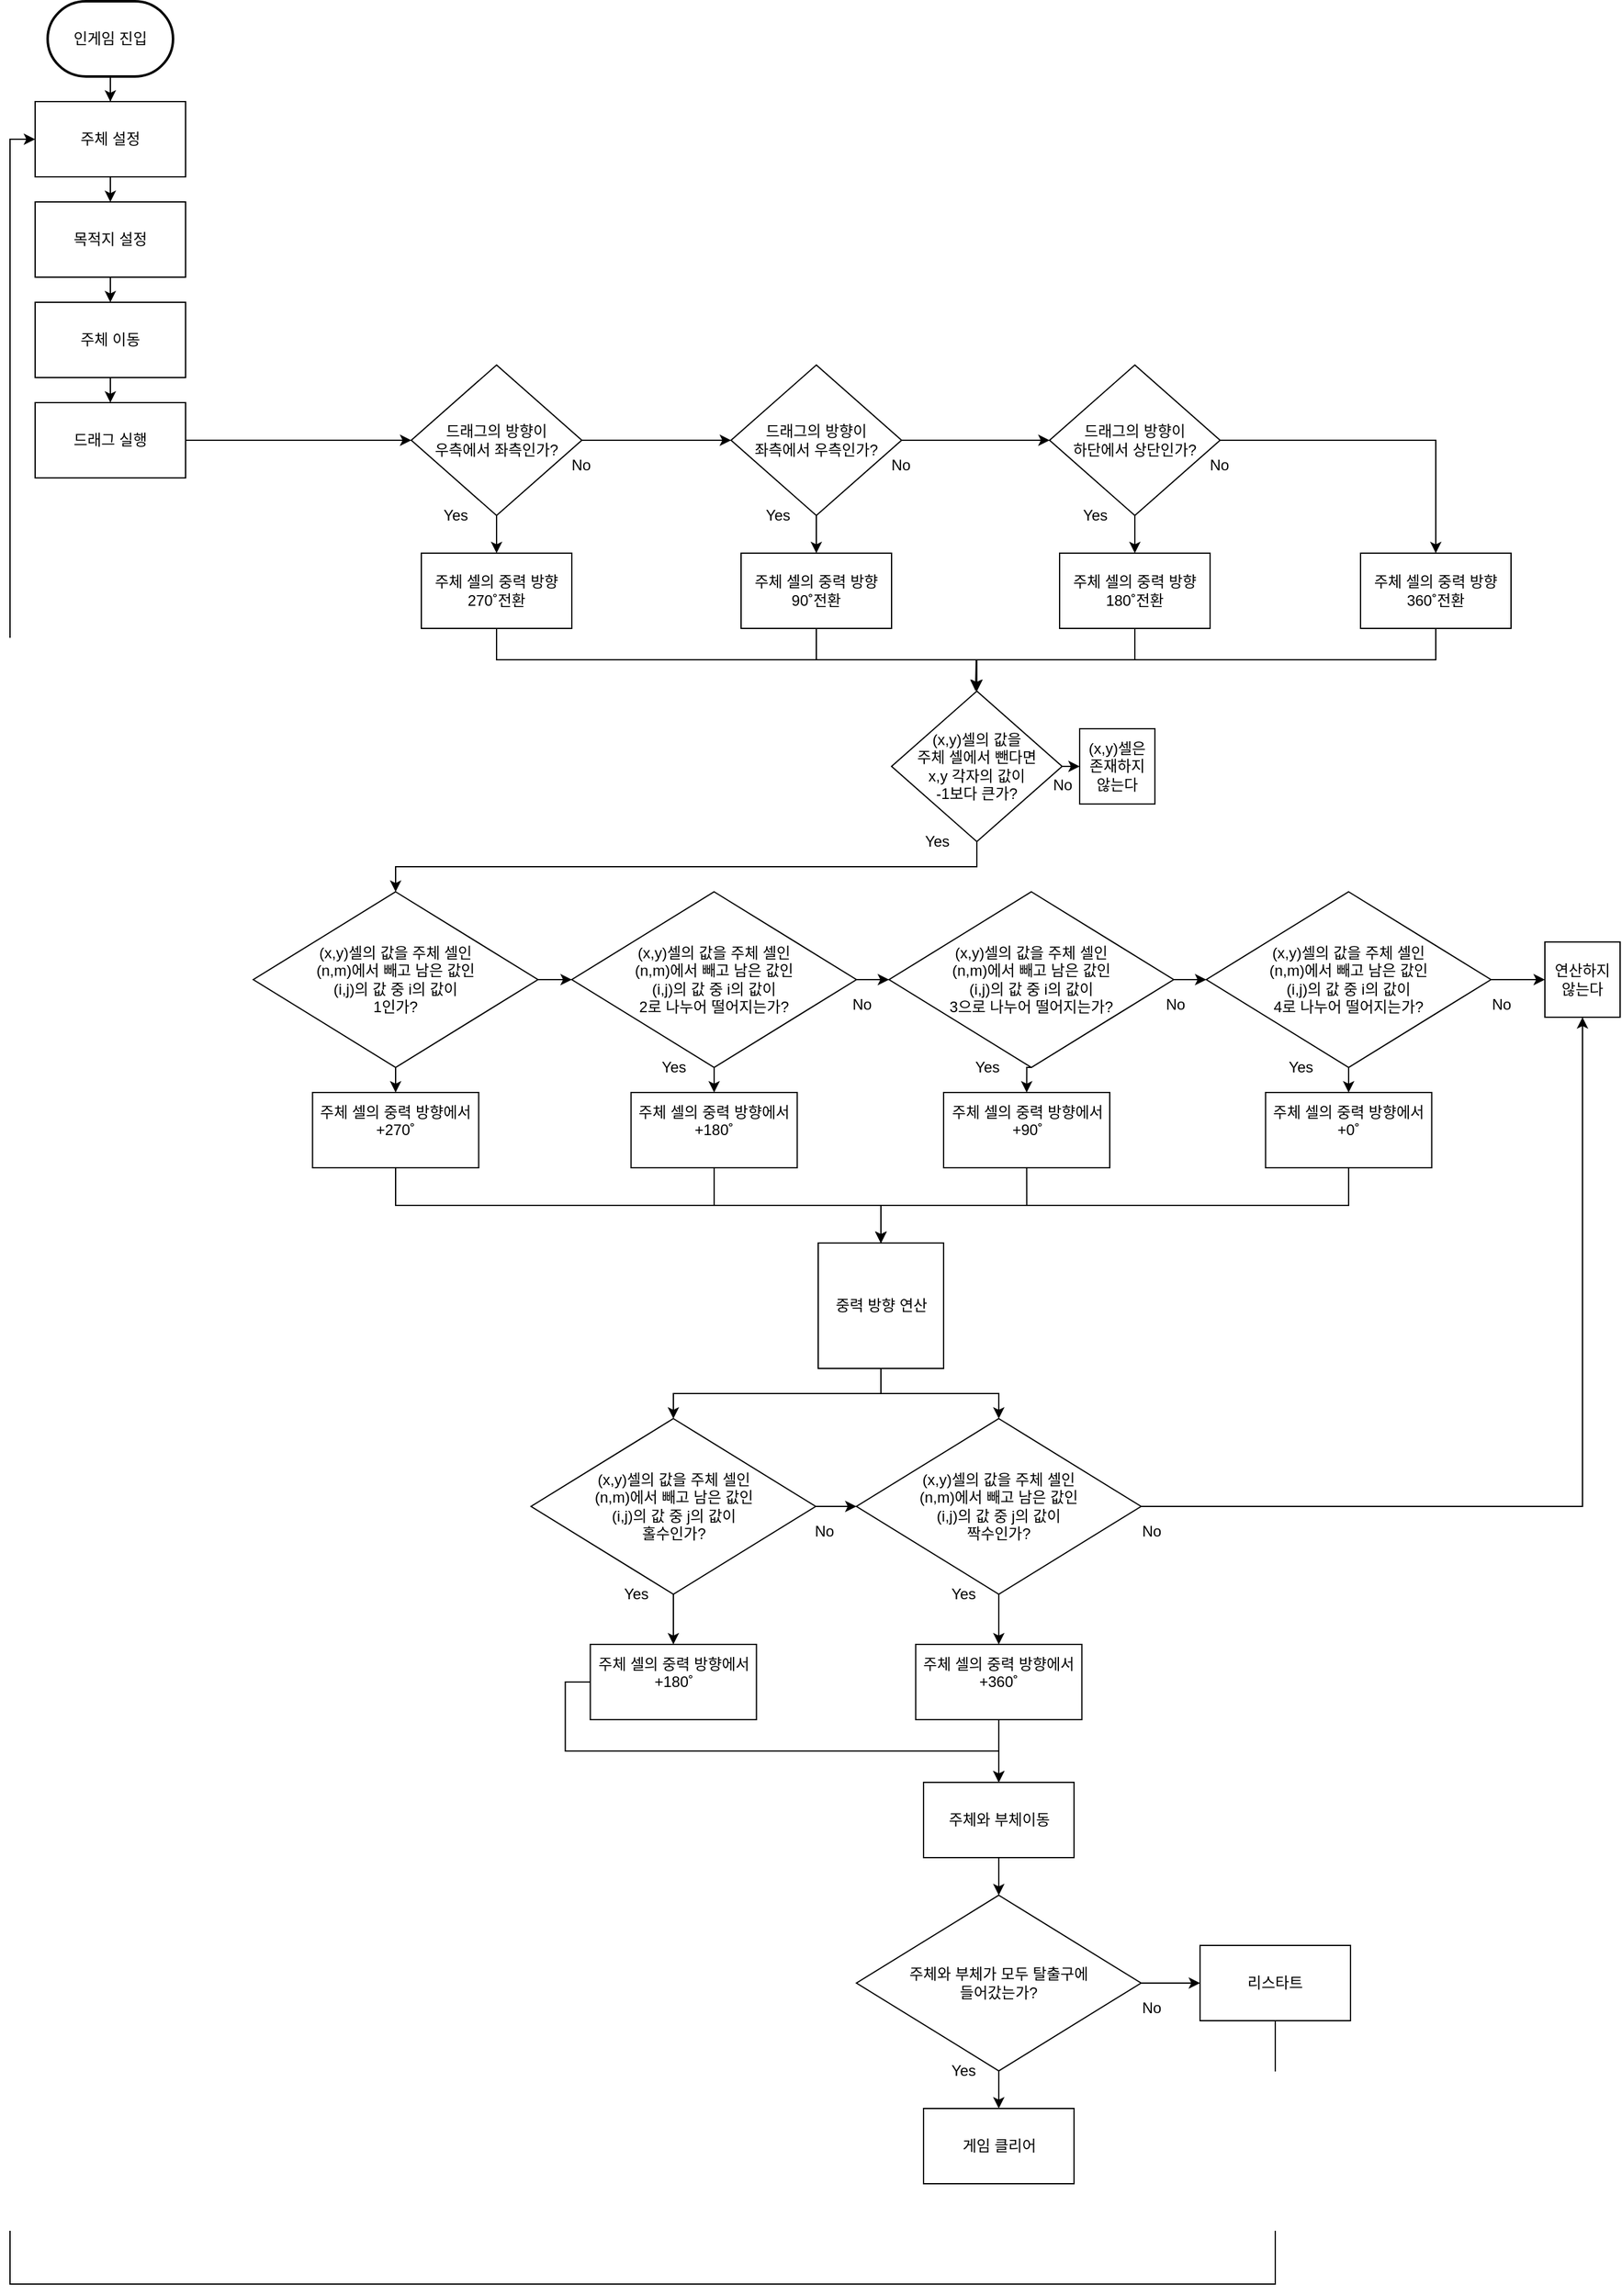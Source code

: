 <mxfile version="13.9.9" type="device"><diagram id="lHUpLX9DN48CDOm4U75H" name="페이지-1"><mxGraphModel dx="3611" dy="2860" grid="1" gridSize="10" guides="1" tooltips="1" connect="1" arrows="1" fold="1" page="1" pageScale="1" pageWidth="827" pageHeight="1169" math="0" shadow="0"><root><mxCell id="0"/><mxCell id="1" parent="0"/><mxCell id="qu03NSLnp60_5QazVlYa-13" style="edgeStyle=orthogonalEdgeStyle;rounded=0;orthogonalLoop=1;jettySize=auto;html=1;exitX=0.5;exitY=1;exitDx=0;exitDy=0;exitPerimeter=0;" edge="1" parent="1" source="qu03NSLnp60_5QazVlYa-1" target="qu03NSLnp60_5QazVlYa-7"><mxGeometry relative="1" as="geometry"/></mxCell><mxCell id="qu03NSLnp60_5QazVlYa-1" value="인게임 진입" style="strokeWidth=2;html=1;shape=mxgraph.flowchart.terminator;whiteSpace=wrap;" vertex="1" parent="1"><mxGeometry x="230" y="-20" width="100" height="60" as="geometry"/></mxCell><mxCell id="qu03NSLnp60_5QazVlYa-14" style="edgeStyle=orthogonalEdgeStyle;rounded=0;orthogonalLoop=1;jettySize=auto;html=1;exitX=1;exitY=0.5;exitDx=0;exitDy=0;entryX=0;entryY=0.5;entryDx=0;entryDy=0;" edge="1" parent="1" source="qu03NSLnp60_5QazVlYa-2" target="qu03NSLnp60_5QazVlYa-5"><mxGeometry relative="1" as="geometry"/></mxCell><mxCell id="qu03NSLnp60_5QazVlYa-2" value="드래그 실행" style="rounded=0;whiteSpace=wrap;html=1;" vertex="1" parent="1"><mxGeometry x="220" y="300" width="120" height="60" as="geometry"/></mxCell><mxCell id="qu03NSLnp60_5QazVlYa-41" style="edgeStyle=orthogonalEdgeStyle;rounded=0;orthogonalLoop=1;jettySize=auto;html=1;exitX=0.5;exitY=1;exitDx=0;exitDy=0;" edge="1" parent="1" source="qu03NSLnp60_5QazVlYa-4"><mxGeometry relative="1" as="geometry"><mxPoint x="970" y="530" as="targetPoint"/></mxGeometry></mxCell><mxCell id="qu03NSLnp60_5QazVlYa-4" value="주체 셀의 중력 방향 360˚전환" style="rounded=0;whiteSpace=wrap;html=1;" vertex="1" parent="1"><mxGeometry x="1277" y="420" width="120" height="60" as="geometry"/></mxCell><mxCell id="qu03NSLnp60_5QazVlYa-20" style="edgeStyle=orthogonalEdgeStyle;rounded=0;orthogonalLoop=1;jettySize=auto;html=1;entryX=0;entryY=0.5;entryDx=0;entryDy=0;" edge="1" parent="1" source="qu03NSLnp60_5QazVlYa-5" target="qu03NSLnp60_5QazVlYa-17"><mxGeometry relative="1" as="geometry"><mxPoint x="710.0" y="330.0" as="sourcePoint"/></mxGeometry></mxCell><mxCell id="qu03NSLnp60_5QazVlYa-34" style="edgeStyle=orthogonalEdgeStyle;rounded=0;orthogonalLoop=1;jettySize=auto;html=1;exitX=0.5;exitY=1;exitDx=0;exitDy=0;entryX=0.5;entryY=0;entryDx=0;entryDy=0;" edge="1" parent="1" source="qu03NSLnp60_5QazVlYa-5" target="qu03NSLnp60_5QazVlYa-33"><mxGeometry relative="1" as="geometry"/></mxCell><mxCell id="qu03NSLnp60_5QazVlYa-5" value="드래그의 방향이&lt;br&gt;우측에서 좌측인가?" style="rhombus;whiteSpace=wrap;html=1;" vertex="1" parent="1"><mxGeometry x="520" y="270" width="136" height="120" as="geometry"/></mxCell><mxCell id="qu03NSLnp60_5QazVlYa-10" style="edgeStyle=orthogonalEdgeStyle;rounded=0;orthogonalLoop=1;jettySize=auto;html=1;exitX=0.5;exitY=1;exitDx=0;exitDy=0;entryX=0.5;entryY=0;entryDx=0;entryDy=0;" edge="1" parent="1" source="qu03NSLnp60_5QazVlYa-7" target="qu03NSLnp60_5QazVlYa-8"><mxGeometry relative="1" as="geometry"/></mxCell><mxCell id="qu03NSLnp60_5QazVlYa-7" value="주체 설정" style="rounded=0;whiteSpace=wrap;html=1;" vertex="1" parent="1"><mxGeometry x="220" y="60" width="120" height="60" as="geometry"/></mxCell><mxCell id="qu03NSLnp60_5QazVlYa-11" style="edgeStyle=orthogonalEdgeStyle;rounded=0;orthogonalLoop=1;jettySize=auto;html=1;exitX=0.5;exitY=1;exitDx=0;exitDy=0;entryX=0.5;entryY=0;entryDx=0;entryDy=0;" edge="1" parent="1" source="qu03NSLnp60_5QazVlYa-8" target="qu03NSLnp60_5QazVlYa-9"><mxGeometry relative="1" as="geometry"/></mxCell><mxCell id="qu03NSLnp60_5QazVlYa-8" value="목적지 설정" style="rounded=0;whiteSpace=wrap;html=1;" vertex="1" parent="1"><mxGeometry x="220" y="140" width="120" height="60" as="geometry"/></mxCell><mxCell id="qu03NSLnp60_5QazVlYa-12" style="edgeStyle=orthogonalEdgeStyle;rounded=0;orthogonalLoop=1;jettySize=auto;html=1;exitX=0.5;exitY=1;exitDx=0;exitDy=0;entryX=0.5;entryY=0;entryDx=0;entryDy=0;" edge="1" parent="1" source="qu03NSLnp60_5QazVlYa-9" target="qu03NSLnp60_5QazVlYa-2"><mxGeometry relative="1" as="geometry"/></mxCell><mxCell id="qu03NSLnp60_5QazVlYa-9" value="주체 이동" style="rounded=0;whiteSpace=wrap;html=1;" vertex="1" parent="1"><mxGeometry x="220" y="220" width="120" height="60" as="geometry"/></mxCell><mxCell id="qu03NSLnp60_5QazVlYa-21" style="edgeStyle=orthogonalEdgeStyle;rounded=0;orthogonalLoop=1;jettySize=auto;html=1;exitX=1;exitY=0.5;exitDx=0;exitDy=0;entryX=0;entryY=0.5;entryDx=0;entryDy=0;" edge="1" parent="1" source="qu03NSLnp60_5QazVlYa-17" target="qu03NSLnp60_5QazVlYa-18"><mxGeometry relative="1" as="geometry"><mxPoint x="1001" y="330.0" as="sourcePoint"/></mxGeometry></mxCell><mxCell id="qu03NSLnp60_5QazVlYa-32" style="edgeStyle=orthogonalEdgeStyle;rounded=0;orthogonalLoop=1;jettySize=auto;html=1;exitX=0.5;exitY=1;exitDx=0;exitDy=0;entryX=0.5;entryY=0;entryDx=0;entryDy=0;" edge="1" parent="1" source="qu03NSLnp60_5QazVlYa-17" target="qu03NSLnp60_5QazVlYa-31"><mxGeometry relative="1" as="geometry"/></mxCell><mxCell id="qu03NSLnp60_5QazVlYa-17" value="드래그의 방향이&lt;br&gt;좌측에서 우측인가?" style="rhombus;whiteSpace=wrap;html=1;" vertex="1" parent="1"><mxGeometry x="775" y="270" width="136" height="120" as="geometry"/></mxCell><mxCell id="qu03NSLnp60_5QazVlYa-29" style="edgeStyle=orthogonalEdgeStyle;rounded=0;orthogonalLoop=1;jettySize=auto;html=1;exitX=1;exitY=0.5;exitDx=0;exitDy=0;entryX=0.5;entryY=0;entryDx=0;entryDy=0;" edge="1" parent="1" source="qu03NSLnp60_5QazVlYa-18" target="qu03NSLnp60_5QazVlYa-4"><mxGeometry relative="1" as="geometry"/></mxCell><mxCell id="qu03NSLnp60_5QazVlYa-30" style="edgeStyle=orthogonalEdgeStyle;rounded=0;orthogonalLoop=1;jettySize=auto;html=1;exitX=0.5;exitY=1;exitDx=0;exitDy=0;" edge="1" parent="1" source="qu03NSLnp60_5QazVlYa-18" target="qu03NSLnp60_5QazVlYa-28"><mxGeometry relative="1" as="geometry"/></mxCell><mxCell id="qu03NSLnp60_5QazVlYa-18" value="드래그의 방향이&lt;br&gt;하단에서 상단인가?" style="rhombus;whiteSpace=wrap;html=1;" vertex="1" parent="1"><mxGeometry x="1029" y="270" width="136" height="120" as="geometry"/></mxCell><mxCell id="qu03NSLnp60_5QazVlYa-23" value="No" style="text;html=1;align=center;verticalAlign=middle;resizable=0;points=[];autosize=1;" vertex="1" parent="1"><mxGeometry x="640" y="340" width="30" height="20" as="geometry"/></mxCell><mxCell id="qu03NSLnp60_5QazVlYa-24" value="No" style="text;html=1;align=center;verticalAlign=middle;resizable=0;points=[];autosize=1;" vertex="1" parent="1"><mxGeometry x="895" y="340" width="30" height="20" as="geometry"/></mxCell><mxCell id="qu03NSLnp60_5QazVlYa-25" value="No" style="text;html=1;align=center;verticalAlign=middle;resizable=0;points=[];autosize=1;" vertex="1" parent="1"><mxGeometry x="1149" y="340" width="30" height="20" as="geometry"/></mxCell><mxCell id="qu03NSLnp60_5QazVlYa-64" style="edgeStyle=orthogonalEdgeStyle;rounded=0;orthogonalLoop=1;jettySize=auto;html=1;exitX=0.5;exitY=1;exitDx=0;exitDy=0;entryX=0.5;entryY=0;entryDx=0;entryDy=0;" edge="1" parent="1" source="qu03NSLnp60_5QazVlYa-28" target="qu03NSLnp60_5QazVlYa-39"><mxGeometry relative="1" as="geometry"/></mxCell><mxCell id="qu03NSLnp60_5QazVlYa-28" value="주체 셀의 중력 방향 180˚전환" style="rounded=0;whiteSpace=wrap;html=1;" vertex="1" parent="1"><mxGeometry x="1037" y="420" width="120" height="60" as="geometry"/></mxCell><mxCell id="qu03NSLnp60_5QazVlYa-43" style="edgeStyle=orthogonalEdgeStyle;rounded=0;orthogonalLoop=1;jettySize=auto;html=1;exitX=0.5;exitY=1;exitDx=0;exitDy=0;" edge="1" parent="1" source="qu03NSLnp60_5QazVlYa-31" target="qu03NSLnp60_5QazVlYa-39"><mxGeometry relative="1" as="geometry"><mxPoint x="843" y="510" as="targetPoint"/></mxGeometry></mxCell><mxCell id="qu03NSLnp60_5QazVlYa-31" value="주체 셀의 중력 방향 90˚전환" style="rounded=0;whiteSpace=wrap;html=1;" vertex="1" parent="1"><mxGeometry x="783" y="420" width="120" height="60" as="geometry"/></mxCell><mxCell id="qu03NSLnp60_5QazVlYa-37" style="edgeStyle=orthogonalEdgeStyle;rounded=0;orthogonalLoop=1;jettySize=auto;html=1;exitX=0.5;exitY=1;exitDx=0;exitDy=0;entryX=0.5;entryY=0;entryDx=0;entryDy=0;" edge="1" parent="1" source="qu03NSLnp60_5QazVlYa-33" target="qu03NSLnp60_5QazVlYa-39"><mxGeometry relative="1" as="geometry"><mxPoint x="588" y="510" as="targetPoint"/></mxGeometry></mxCell><mxCell id="qu03NSLnp60_5QazVlYa-33" value="주체 셀의 중력 방향 270˚전환" style="rounded=0;whiteSpace=wrap;html=1;" vertex="1" parent="1"><mxGeometry x="528" y="420" width="120" height="60" as="geometry"/></mxCell><mxCell id="qu03NSLnp60_5QazVlYa-49" style="edgeStyle=orthogonalEdgeStyle;rounded=0;orthogonalLoop=1;jettySize=auto;html=1;exitX=1;exitY=0.5;exitDx=0;exitDy=0;entryX=0;entryY=0.5;entryDx=0;entryDy=0;" edge="1" parent="1" source="qu03NSLnp60_5QazVlYa-39" target="qu03NSLnp60_5QazVlYa-48"><mxGeometry relative="1" as="geometry"/></mxCell><mxCell id="qu03NSLnp60_5QazVlYa-102" style="edgeStyle=orthogonalEdgeStyle;rounded=0;orthogonalLoop=1;jettySize=auto;html=1;exitX=0.5;exitY=1;exitDx=0;exitDy=0;entryX=0.5;entryY=0;entryDx=0;entryDy=0;" edge="1" parent="1" source="qu03NSLnp60_5QazVlYa-39" target="qu03NSLnp60_5QazVlYa-83"><mxGeometry relative="1" as="geometry"/></mxCell><mxCell id="qu03NSLnp60_5QazVlYa-39" value="(x,y)셀의 값을&lt;br&gt;주체 셀에서 뺀다면&lt;br&gt;x,y 각자의 값이&lt;br&gt;-1보다 큰가?" style="rhombus;whiteSpace=wrap;html=1;" vertex="1" parent="1"><mxGeometry x="903" y="530" width="136" height="120" as="geometry"/></mxCell><mxCell id="qu03NSLnp60_5QazVlYa-48" value="(x,y)셀은&lt;br&gt;존재하지 않는다" style="rounded=0;whiteSpace=wrap;html=1;" vertex="1" parent="1"><mxGeometry x="1053" y="560" width="60" height="60" as="geometry"/></mxCell><mxCell id="qu03NSLnp60_5QazVlYa-54" value="No" style="text;html=1;align=center;verticalAlign=middle;resizable=0;points=[];autosize=1;" vertex="1" parent="1"><mxGeometry x="1023.5" y="595" width="30" height="20" as="geometry"/></mxCell><mxCell id="qu03NSLnp60_5QazVlYa-56" value="Yes" style="text;html=1;align=center;verticalAlign=middle;resizable=0;points=[];autosize=1;" vertex="1" parent="1"><mxGeometry x="540" y="380" width="30" height="20" as="geometry"/></mxCell><mxCell id="qu03NSLnp60_5QazVlYa-57" value="Yes" style="text;html=1;align=center;verticalAlign=middle;resizable=0;points=[];autosize=1;" vertex="1" parent="1"><mxGeometry x="797" y="380" width="30" height="20" as="geometry"/></mxCell><mxCell id="qu03NSLnp60_5QazVlYa-58" value="Yes" style="text;html=1;align=center;verticalAlign=middle;resizable=0;points=[];autosize=1;" vertex="1" parent="1"><mxGeometry x="1050" y="380" width="30" height="20" as="geometry"/></mxCell><mxCell id="qu03NSLnp60_5QazVlYa-62" value="Yes" style="text;html=1;align=center;verticalAlign=middle;resizable=0;points=[];autosize=1;" vertex="1" parent="1"><mxGeometry x="924" y="640" width="30" height="20" as="geometry"/></mxCell><mxCell id="qu03NSLnp60_5QazVlYa-74" style="edgeStyle=orthogonalEdgeStyle;rounded=0;orthogonalLoop=1;jettySize=auto;html=1;exitX=1;exitY=0.5;exitDx=0;exitDy=0;entryX=0;entryY=0.5;entryDx=0;entryDy=0;" edge="1" parent="1" source="qu03NSLnp60_5QazVlYa-65" target="qu03NSLnp60_5QazVlYa-67"><mxGeometry relative="1" as="geometry"/></mxCell><mxCell id="qu03NSLnp60_5QazVlYa-89" style="edgeStyle=orthogonalEdgeStyle;rounded=0;orthogonalLoop=1;jettySize=auto;html=1;exitX=0.5;exitY=1;exitDx=0;exitDy=0;entryX=0.5;entryY=0;entryDx=0;entryDy=0;" edge="1" parent="1" source="qu03NSLnp60_5QazVlYa-65" target="qu03NSLnp60_5QazVlYa-81"><mxGeometry relative="1" as="geometry"/></mxCell><mxCell id="qu03NSLnp60_5QazVlYa-65" value="(x,y)셀의 값을 주체 셀인&lt;br&gt;(n,m)에서&amp;nbsp;빼고 남은 값인&lt;br&gt;(i,j)의 값 중 i의 값이 &lt;br&gt;2로 나누어 떨어지는가?" style="rhombus;whiteSpace=wrap;html=1;" vertex="1" parent="1"><mxGeometry x="648" y="690" width="227" height="140" as="geometry"/></mxCell><mxCell id="qu03NSLnp60_5QazVlYa-73" style="edgeStyle=orthogonalEdgeStyle;rounded=0;orthogonalLoop=1;jettySize=auto;html=1;exitX=1;exitY=0.5;exitDx=0;exitDy=0;entryX=0;entryY=0.5;entryDx=0;entryDy=0;" edge="1" parent="1" source="qu03NSLnp60_5QazVlYa-67" target="qu03NSLnp60_5QazVlYa-68"><mxGeometry relative="1" as="geometry"/></mxCell><mxCell id="qu03NSLnp60_5QazVlYa-90" style="edgeStyle=orthogonalEdgeStyle;rounded=0;orthogonalLoop=1;jettySize=auto;html=1;exitX=0.5;exitY=1;exitDx=0;exitDy=0;entryX=0.5;entryY=0;entryDx=0;entryDy=0;" edge="1" parent="1" source="qu03NSLnp60_5QazVlYa-67" target="qu03NSLnp60_5QazVlYa-82"><mxGeometry relative="1" as="geometry"/></mxCell><mxCell id="qu03NSLnp60_5QazVlYa-67" value="(x,y)셀의 값을 주체 셀인&lt;br&gt;(n,m)에서&amp;nbsp;빼고 남은 값인&lt;br&gt;(i,j)의 값 중 i의 값이 &lt;br&gt;3으로 나누어 떨어지는가?" style="rhombus;whiteSpace=wrap;html=1;" vertex="1" parent="1"><mxGeometry x="901" y="690" width="227" height="140" as="geometry"/></mxCell><mxCell id="qu03NSLnp60_5QazVlYa-72" style="edgeStyle=orthogonalEdgeStyle;rounded=0;orthogonalLoop=1;jettySize=auto;html=1;exitX=1;exitY=0.5;exitDx=0;exitDy=0;entryX=0;entryY=0.5;entryDx=0;entryDy=0;" edge="1" parent="1" source="qu03NSLnp60_5QazVlYa-68" target="qu03NSLnp60_5QazVlYa-71"><mxGeometry relative="1" as="geometry"/></mxCell><mxCell id="qu03NSLnp60_5QazVlYa-91" style="edgeStyle=orthogonalEdgeStyle;rounded=0;orthogonalLoop=1;jettySize=auto;html=1;exitX=0.5;exitY=1;exitDx=0;exitDy=0;entryX=0.5;entryY=0;entryDx=0;entryDy=0;" edge="1" parent="1" source="qu03NSLnp60_5QazVlYa-68" target="qu03NSLnp60_5QazVlYa-86"><mxGeometry relative="1" as="geometry"/></mxCell><mxCell id="qu03NSLnp60_5QazVlYa-68" value="(x,y)셀의 값을 주체 셀인&lt;br&gt;(n,m)에서&amp;nbsp;빼고 남은 값인&lt;br&gt;(i,j)의 값 중 i의 값이 &lt;br&gt;4로 나누어 떨어지는가?" style="rhombus;whiteSpace=wrap;html=1;" vertex="1" parent="1"><mxGeometry x="1154" y="690" width="227" height="140" as="geometry"/></mxCell><mxCell id="qu03NSLnp60_5QazVlYa-71" value="연산하지&lt;br&gt;않는다" style="rounded=0;whiteSpace=wrap;html=1;" vertex="1" parent="1"><mxGeometry x="1424" y="730" width="60" height="60" as="geometry"/></mxCell><mxCell id="qu03NSLnp60_5QazVlYa-75" value="No" style="text;html=1;align=center;verticalAlign=middle;resizable=0;points=[];autosize=1;" vertex="1" parent="1"><mxGeometry x="864" y="770" width="30" height="20" as="geometry"/></mxCell><mxCell id="qu03NSLnp60_5QazVlYa-76" value="No" style="text;html=1;align=center;verticalAlign=middle;resizable=0;points=[];autosize=1;" vertex="1" parent="1"><mxGeometry x="1114" y="770" width="30" height="20" as="geometry"/></mxCell><mxCell id="qu03NSLnp60_5QazVlYa-77" value="No" style="text;html=1;align=center;verticalAlign=middle;resizable=0;points=[];autosize=1;" vertex="1" parent="1"><mxGeometry x="1374" y="770" width="30" height="20" as="geometry"/></mxCell><mxCell id="qu03NSLnp60_5QazVlYa-78" value="Yes" style="text;html=1;align=center;verticalAlign=middle;resizable=0;points=[];autosize=1;" vertex="1" parent="1"><mxGeometry x="714" y="820" width="30" height="20" as="geometry"/></mxCell><mxCell id="qu03NSLnp60_5QazVlYa-79" value="Yes" style="text;html=1;align=center;verticalAlign=middle;resizable=0;points=[];autosize=1;" vertex="1" parent="1"><mxGeometry x="964" y="820" width="30" height="20" as="geometry"/></mxCell><mxCell id="qu03NSLnp60_5QazVlYa-80" value="Yes" style="text;html=1;align=center;verticalAlign=middle;resizable=0;points=[];autosize=1;" vertex="1" parent="1"><mxGeometry x="1214" y="820" width="30" height="20" as="geometry"/></mxCell><mxCell id="qu03NSLnp60_5QazVlYa-95" style="edgeStyle=orthogonalEdgeStyle;rounded=0;orthogonalLoop=1;jettySize=auto;html=1;exitX=0.5;exitY=1;exitDx=0;exitDy=0;entryX=0.5;entryY=0;entryDx=0;entryDy=0;" edge="1" parent="1" source="qu03NSLnp60_5QazVlYa-81" target="qu03NSLnp60_5QazVlYa-93"><mxGeometry relative="1" as="geometry"/></mxCell><mxCell id="qu03NSLnp60_5QazVlYa-81" value="주체 셀의 중력 방향에서&lt;br&gt;+180˚&lt;br&gt;&lt;span style=&quot;color: rgba(0 , 0 , 0 , 0) ; font-family: monospace ; font-size: 0px&quot;&gt;%3CmxGraphModel%3E%3Croot%3E%3CmxCell%20id%3D%220%22%2F%3E%3CmxCell%20id%3D%221%22%20parent%3D%220%22%2F%3E%3CmxCell%20id%3D%222%22%20value%3D%22Yes%22%20style%3D%22text%3Bhtml%3D1%3Balign%3Dcenter%3BverticalAlign%3Dmiddle%3Bresizable%3D0%3Bpoints%3D%5B%5D%3Bautosize%3D1%3B%22%20vertex%3D%221%22%20parent%3D%221%22%3E%3CmxGeometry%20x%3D%22924%22%20y%3D%22640%22%20width%3D%2230%22%20height%3D%2220%22%20as%3D%22geometry%22%2F%3E%3C%2FmxCell%3E%3C%2Froot%3E%3C%2FmxGraphModel%3&lt;/span&gt;" style="rounded=0;whiteSpace=wrap;html=1;" vertex="1" parent="1"><mxGeometry x="695.25" y="850" width="132.5" height="60" as="geometry"/></mxCell><mxCell id="qu03NSLnp60_5QazVlYa-96" style="edgeStyle=orthogonalEdgeStyle;rounded=0;orthogonalLoop=1;jettySize=auto;html=1;exitX=0.5;exitY=1;exitDx=0;exitDy=0;entryX=0.5;entryY=0;entryDx=0;entryDy=0;" edge="1" parent="1" source="qu03NSLnp60_5QazVlYa-82" target="qu03NSLnp60_5QazVlYa-93"><mxGeometry relative="1" as="geometry"/></mxCell><mxCell id="qu03NSLnp60_5QazVlYa-82" value="주체 셀의 중력 방향에서&lt;br&gt;+90˚&lt;br&gt;&lt;span style=&quot;color: rgba(0 , 0 , 0 , 0) ; font-family: monospace ; font-size: 0px&quot;&gt;%3CmxGraphModel%3E%3Croot%3E%3CmxCell%20id%3D%220%22%2F%3E%3CmxCell%20id%3D%221%22%20parent%3D%220%22%2F%3E%3CmxCell%20id%3D%222%22%20value%3D%22Yes%22%20style%3D%22text%3Bhtml%3D1%3Balign%3Dcenter%3BverticalAlign%3Dmiddle%3Bresizable%3D0%3Bpoints%3D%5B%5D%3Bautosize%3D1%3B%22%20vertex%3D%221%22%20parent%3D%221%22%3E%3CmxGeometry%20x%3D%22924%22%20y%3D%22640%22%20width%3D%2230%22%20height%3D%2220%22%20as%3D%22geometry%22%2F%3E%3C%2FmxCell%3E%3C%2Froot%3E%3C%2FmxGraphModel%3&lt;/span&gt;" style="rounded=0;whiteSpace=wrap;html=1;" vertex="1" parent="1"><mxGeometry x="944.5" y="850" width="132.5" height="60" as="geometry"/></mxCell><mxCell id="qu03NSLnp60_5QazVlYa-84" style="edgeStyle=orthogonalEdgeStyle;rounded=0;orthogonalLoop=1;jettySize=auto;html=1;exitX=1;exitY=0.5;exitDx=0;exitDy=0;" edge="1" parent="1" source="qu03NSLnp60_5QazVlYa-83" target="qu03NSLnp60_5QazVlYa-65"><mxGeometry relative="1" as="geometry"/></mxCell><mxCell id="qu03NSLnp60_5QazVlYa-88" style="edgeStyle=orthogonalEdgeStyle;rounded=0;orthogonalLoop=1;jettySize=auto;html=1;exitX=0.5;exitY=1;exitDx=0;exitDy=0;entryX=0.5;entryY=0;entryDx=0;entryDy=0;" edge="1" parent="1" source="qu03NSLnp60_5QazVlYa-83" target="qu03NSLnp60_5QazVlYa-87"><mxGeometry relative="1" as="geometry"/></mxCell><mxCell id="qu03NSLnp60_5QazVlYa-83" value="(x,y)셀의 값을 주체 셀인&lt;br&gt;(n,m)에서&amp;nbsp;빼고 남은 값인&lt;br&gt;(i,j)의 값 중 i의 값이 &lt;br&gt;1인가?" style="rhombus;whiteSpace=wrap;html=1;" vertex="1" parent="1"><mxGeometry x="394" y="690" width="227" height="140" as="geometry"/></mxCell><mxCell id="qu03NSLnp60_5QazVlYa-97" style="edgeStyle=orthogonalEdgeStyle;rounded=0;orthogonalLoop=1;jettySize=auto;html=1;exitX=0.5;exitY=1;exitDx=0;exitDy=0;entryX=0.5;entryY=0;entryDx=0;entryDy=0;" edge="1" parent="1" source="qu03NSLnp60_5QazVlYa-86" target="qu03NSLnp60_5QazVlYa-93"><mxGeometry relative="1" as="geometry"/></mxCell><mxCell id="qu03NSLnp60_5QazVlYa-86" value="주체 셀의 중력 방향에서&lt;br&gt;+0˚&lt;br&gt;&lt;span style=&quot;color: rgba(0 , 0 , 0 , 0) ; font-family: monospace ; font-size: 0px&quot;&gt;%3CmxGraphModel%3E%3Croot%3E%3CmxCell%20id%3D%220%22%2F%3E%3CmxCell%20id%3D%221%22%20parent%3D%220%22%2F%3E%3CmxCell%20id%3D%222%22%20value%3D%22Yes%22%20style%3D%22text%3Bhtml%3D1%3Balign%3Dcenter%3BverticalAlign%3Dmiddle%3Bresizable%3D0%3Bpoints%3D%5B%5D%3Bautosize%3D1%3B%22%20vertex%3D%221%22%20parent%3D%221%22%3E%3CmxGeometry%20x%3D%22924%22%20y%3D%22640%22%20width%3D%2230%22%20height%3D%2220%22%20as%3D%22geometry%22%2F%3E%3C%2FmxCell%3E%3C%2Froot%3E%3C%2FmxGraphModel%3&lt;/span&gt;" style="rounded=0;whiteSpace=wrap;html=1;" vertex="1" parent="1"><mxGeometry x="1201.25" y="850" width="132.5" height="60" as="geometry"/></mxCell><mxCell id="qu03NSLnp60_5QazVlYa-94" style="edgeStyle=orthogonalEdgeStyle;rounded=0;orthogonalLoop=1;jettySize=auto;html=1;exitX=0.5;exitY=1;exitDx=0;exitDy=0;entryX=0.5;entryY=0;entryDx=0;entryDy=0;" edge="1" parent="1" source="qu03NSLnp60_5QazVlYa-87" target="qu03NSLnp60_5QazVlYa-93"><mxGeometry relative="1" as="geometry"/></mxCell><mxCell id="qu03NSLnp60_5QazVlYa-87" value="주체 셀의 중력 방향에서&lt;br&gt;+270˚&lt;br&gt;&lt;span style=&quot;color: rgba(0 , 0 , 0 , 0) ; font-family: monospace ; font-size: 0px&quot;&gt;%3CmxGraphModel%3E%3Croot%3E%3CmxCell%20id%3D%220%22%2F%3E%3CmxCell%20id%3D%221%22%20parent%3D%220%22%2F%3E%3CmxCell%20id%3D%222%22%20value%3D%22Yes%22%20style%3D%22text%3Bhtml%3D1%3Balign%3Dcenter%3BverticalAlign%3Dmiddle%3Bresizable%3D0%3Bpoints%3D%5B%5D%3Bautosize%3D1%3B%22%20vertex%3D%221%22%20parent%3D%221%22%3E%3CmxGeometry%20x%3D%22924%22%20y%3D%22640%22%20width%3D%2230%22%20height%3D%2220%22%20as%3D%22geometry%22%2F%3E%3C%2FmxCell%3E%3C%2Froot%3E%3C%2FmxGraphModel%3&lt;/span&gt;" style="rounded=0;whiteSpace=wrap;html=1;" vertex="1" parent="1"><mxGeometry x="441.25" y="850" width="132.5" height="60" as="geometry"/></mxCell><mxCell id="qu03NSLnp60_5QazVlYa-100" style="edgeStyle=orthogonalEdgeStyle;rounded=0;orthogonalLoop=1;jettySize=auto;html=1;exitX=0.5;exitY=1;exitDx=0;exitDy=0;entryX=0.5;entryY=0;entryDx=0;entryDy=0;" edge="1" parent="1" source="qu03NSLnp60_5QazVlYa-93" target="qu03NSLnp60_5QazVlYa-98"><mxGeometry relative="1" as="geometry"/></mxCell><mxCell id="qu03NSLnp60_5QazVlYa-103" style="edgeStyle=orthogonalEdgeStyle;rounded=0;orthogonalLoop=1;jettySize=auto;html=1;exitX=0.5;exitY=1;exitDx=0;exitDy=0;entryX=0.5;entryY=0;entryDx=0;entryDy=0;" edge="1" parent="1" source="qu03NSLnp60_5QazVlYa-93" target="qu03NSLnp60_5QazVlYa-99"><mxGeometry relative="1" as="geometry"/></mxCell><mxCell id="qu03NSLnp60_5QazVlYa-93" value="중력 방향 연산" style="rounded=0;whiteSpace=wrap;html=1;" vertex="1" parent="1"><mxGeometry x="844.5" y="970" width="100" height="100" as="geometry"/></mxCell><mxCell id="qu03NSLnp60_5QazVlYa-106" style="edgeStyle=orthogonalEdgeStyle;rounded=0;orthogonalLoop=1;jettySize=auto;html=1;exitX=0.5;exitY=1;exitDx=0;exitDy=0;entryX=0.5;entryY=0;entryDx=0;entryDy=0;" edge="1" parent="1" source="qu03NSLnp60_5QazVlYa-98" target="qu03NSLnp60_5QazVlYa-104"><mxGeometry relative="1" as="geometry"/></mxCell><mxCell id="qu03NSLnp60_5QazVlYa-128" style="edgeStyle=orthogonalEdgeStyle;rounded=0;orthogonalLoop=1;jettySize=auto;html=1;exitX=1;exitY=0.5;exitDx=0;exitDy=0;entryX=0;entryY=0.5;entryDx=0;entryDy=0;" edge="1" parent="1" source="qu03NSLnp60_5QazVlYa-98" target="qu03NSLnp60_5QazVlYa-99"><mxGeometry relative="1" as="geometry"/></mxCell><mxCell id="qu03NSLnp60_5QazVlYa-98" value="(x,y)셀의 값을 주체 셀인&lt;br&gt;(n,m)에서&amp;nbsp;빼고 남은 값인&lt;br&gt;(i,j)의 값 중 j의 값이 &lt;br&gt;홀수인가?" style="rhombus;whiteSpace=wrap;html=1;" vertex="1" parent="1"><mxGeometry x="615.5" y="1110" width="227" height="140" as="geometry"/></mxCell><mxCell id="qu03NSLnp60_5QazVlYa-108" style="edgeStyle=orthogonalEdgeStyle;rounded=0;orthogonalLoop=1;jettySize=auto;html=1;exitX=0.5;exitY=1;exitDx=0;exitDy=0;entryX=0.5;entryY=0;entryDx=0;entryDy=0;" edge="1" parent="1" source="qu03NSLnp60_5QazVlYa-99" target="qu03NSLnp60_5QazVlYa-105"><mxGeometry relative="1" as="geometry"/></mxCell><mxCell id="qu03NSLnp60_5QazVlYa-130" style="edgeStyle=orthogonalEdgeStyle;rounded=0;orthogonalLoop=1;jettySize=auto;html=1;exitX=1;exitY=0.5;exitDx=0;exitDy=0;entryX=0.5;entryY=1;entryDx=0;entryDy=0;" edge="1" parent="1" source="qu03NSLnp60_5QazVlYa-99" target="qu03NSLnp60_5QazVlYa-71"><mxGeometry relative="1" as="geometry"/></mxCell><mxCell id="qu03NSLnp60_5QazVlYa-99" value="(x,y)셀의 값을 주체 셀인&lt;br&gt;(n,m)에서&amp;nbsp;빼고 남은 값인&lt;br&gt;(i,j)의 값 중 j의 값이 &lt;br&gt;짝수인가?" style="rhombus;whiteSpace=wrap;html=1;" vertex="1" parent="1"><mxGeometry x="875" y="1110" width="227" height="140" as="geometry"/></mxCell><mxCell id="qu03NSLnp60_5QazVlYa-113" style="edgeStyle=orthogonalEdgeStyle;rounded=0;orthogonalLoop=1;jettySize=auto;html=1;exitX=0;exitY=0.5;exitDx=0;exitDy=0;" edge="1" parent="1" source="qu03NSLnp60_5QazVlYa-104" target="qu03NSLnp60_5QazVlYa-109"><mxGeometry relative="1" as="geometry"/></mxCell><mxCell id="qu03NSLnp60_5QazVlYa-104" value="주체 셀의 중력 방향에서&lt;br&gt;+180˚&lt;br&gt;&lt;span style=&quot;color: rgba(0 , 0 , 0 , 0) ; font-family: monospace ; font-size: 0px&quot;&gt;%3CmxGraphModel%3E%3Croot%3E%3CmxCell%20id%3D%220%22%2F%3E%3CmxCell%20id%3D%221%22%20parent%3D%220%22%2F%3E%3CmxCell%20id%3D%222%22%20value%3D%22Yes%22%20style%3D%22text%3Bhtml%3D1%3Balign%3Dcenter%3BverticalAlign%3Dmiddle%3Bresizable%3D0%3Bpoints%3D%5B%5D%3Bautosize%3D1%3B%22%20vertex%3D%221%22%20parent%3D%221%22%3E%3CmxGeometry%20x%3D%22924%22%20y%3D%22640%22%20width%3D%2230%22%20height%3D%2220%22%20as%3D%22geometry%22%2F%3E%3C%2FmxCell%3E%3C%2Froot%3E%3C%2FmxGraphModel%3&lt;/span&gt;" style="rounded=0;whiteSpace=wrap;html=1;" vertex="1" parent="1"><mxGeometry x="662.75" y="1290" width="132.5" height="60" as="geometry"/></mxCell><mxCell id="qu03NSLnp60_5QazVlYa-118" style="edgeStyle=orthogonalEdgeStyle;rounded=0;orthogonalLoop=1;jettySize=auto;html=1;exitX=0.5;exitY=1;exitDx=0;exitDy=0;entryX=0.5;entryY=0;entryDx=0;entryDy=0;" edge="1" parent="1" source="qu03NSLnp60_5QazVlYa-105" target="qu03NSLnp60_5QazVlYa-109"><mxGeometry relative="1" as="geometry"/></mxCell><mxCell id="qu03NSLnp60_5QazVlYa-105" value="주체 셀의 중력 방향에서&lt;br&gt;+360˚&lt;br&gt;&lt;span style=&quot;color: rgba(0 , 0 , 0 , 0) ; font-family: monospace ; font-size: 0px&quot;&gt;%3CmxGraphModel%3E%3Croot%3E%3CmxCell%20id%3D%220%22%2F%3E%3CmxCell%20id%3D%221%22%20parent%3D%220%22%2F%3E%3CmxCell%20id%3D%222%22%20value%3D%22Yes%22%20style%3D%22text%3Bhtml%3D1%3Balign%3Dcenter%3BverticalAlign%3Dmiddle%3Bresizable%3D0%3Bpoints%3D%5B%5D%3Bautosize%3D1%3B%22%20vertex%3D%221%22%20parent%3D%221%22%3E%3CmxGeometry%20x%3D%22924%22%20y%3D%22640%22%20width%3D%2230%22%20height%3D%2220%22%20as%3D%22geometry%22%2F%3E%3C%2FmxCell%3E%3C%2Froot%3E%3C%2FmxGraphModel%3&lt;/span&gt;" style="rounded=0;whiteSpace=wrap;html=1;" vertex="1" parent="1"><mxGeometry x="922.25" y="1290" width="132.5" height="60" as="geometry"/></mxCell><mxCell id="qu03NSLnp60_5QazVlYa-119" style="edgeStyle=orthogonalEdgeStyle;rounded=0;orthogonalLoop=1;jettySize=auto;html=1;exitX=0.5;exitY=1;exitDx=0;exitDy=0;entryX=0.5;entryY=0;entryDx=0;entryDy=0;" edge="1" parent="1" source="qu03NSLnp60_5QazVlYa-109" target="qu03NSLnp60_5QazVlYa-114"><mxGeometry relative="1" as="geometry"/></mxCell><mxCell id="qu03NSLnp60_5QazVlYa-109" value="주체와 부체이동" style="rounded=0;whiteSpace=wrap;html=1;" vertex="1" parent="1"><mxGeometry x="928.5" y="1400" width="120" height="60" as="geometry"/></mxCell><mxCell id="qu03NSLnp60_5QazVlYa-121" style="edgeStyle=orthogonalEdgeStyle;rounded=0;orthogonalLoop=1;jettySize=auto;html=1;exitX=1;exitY=0.5;exitDx=0;exitDy=0;entryX=0;entryY=0.5;entryDx=0;entryDy=0;" edge="1" parent="1" source="qu03NSLnp60_5QazVlYa-114" target="qu03NSLnp60_5QazVlYa-117"><mxGeometry relative="1" as="geometry"/></mxCell><mxCell id="qu03NSLnp60_5QazVlYa-122" style="edgeStyle=orthogonalEdgeStyle;rounded=0;orthogonalLoop=1;jettySize=auto;html=1;exitX=0.5;exitY=1;exitDx=0;exitDy=0;entryX=0.5;entryY=0;entryDx=0;entryDy=0;" edge="1" parent="1" source="qu03NSLnp60_5QazVlYa-114" target="qu03NSLnp60_5QazVlYa-116"><mxGeometry relative="1" as="geometry"/></mxCell><mxCell id="qu03NSLnp60_5QazVlYa-114" value="주체와 부체가 모두 탈출구에&lt;br&gt;들어갔는가?" style="rhombus;whiteSpace=wrap;html=1;" vertex="1" parent="1"><mxGeometry x="875" y="1490" width="227" height="140" as="geometry"/></mxCell><mxCell id="qu03NSLnp60_5QazVlYa-116" value="게임 클리어" style="rounded=0;whiteSpace=wrap;html=1;" vertex="1" parent="1"><mxGeometry x="928.5" y="1660" width="120" height="60" as="geometry"/></mxCell><mxCell id="qu03NSLnp60_5QazVlYa-120" style="edgeStyle=orthogonalEdgeStyle;rounded=0;orthogonalLoop=1;jettySize=auto;html=1;exitX=0.5;exitY=1;exitDx=0;exitDy=0;entryX=0;entryY=0.5;entryDx=0;entryDy=0;" edge="1" parent="1" source="qu03NSLnp60_5QazVlYa-117" target="qu03NSLnp60_5QazVlYa-7"><mxGeometry relative="1" as="geometry"><Array as="points"><mxPoint x="1209" y="1800"/><mxPoint x="200" y="1800"/><mxPoint x="200" y="90"/></Array></mxGeometry></mxCell><mxCell id="qu03NSLnp60_5QazVlYa-117" value="리스타트" style="rounded=0;whiteSpace=wrap;html=1;" vertex="1" parent="1"><mxGeometry x="1149" y="1530" width="120" height="60" as="geometry"/></mxCell><mxCell id="qu03NSLnp60_5QazVlYa-123" value="No" style="text;html=1;align=center;verticalAlign=middle;resizable=0;points=[];autosize=1;" vertex="1" parent="1"><mxGeometry x="834" y="1190" width="30" height="20" as="geometry"/></mxCell><mxCell id="qu03NSLnp60_5QazVlYa-124" value="Yes" style="text;html=1;align=center;verticalAlign=middle;resizable=0;points=[];autosize=1;" vertex="1" parent="1"><mxGeometry x="684" y="1240" width="30" height="20" as="geometry"/></mxCell><mxCell id="qu03NSLnp60_5QazVlYa-125" value="No" style="text;html=1;align=center;verticalAlign=middle;resizable=0;points=[];autosize=1;" vertex="1" parent="1"><mxGeometry x="1094.5" y="1190" width="30" height="20" as="geometry"/></mxCell><mxCell id="qu03NSLnp60_5QazVlYa-126" value="Yes" style="text;html=1;align=center;verticalAlign=middle;resizable=0;points=[];autosize=1;" vertex="1" parent="1"><mxGeometry x="944.5" y="1240" width="30" height="20" as="geometry"/></mxCell><mxCell id="qu03NSLnp60_5QazVlYa-131" value="No" style="text;html=1;align=center;verticalAlign=middle;resizable=0;points=[];autosize=1;" vertex="1" parent="1"><mxGeometry x="1094.5" y="1570" width="30" height="20" as="geometry"/></mxCell><mxCell id="qu03NSLnp60_5QazVlYa-132" value="Yes" style="text;html=1;align=center;verticalAlign=middle;resizable=0;points=[];autosize=1;" vertex="1" parent="1"><mxGeometry x="944.5" y="1620" width="30" height="20" as="geometry"/></mxCell></root></mxGraphModel></diagram></mxfile>